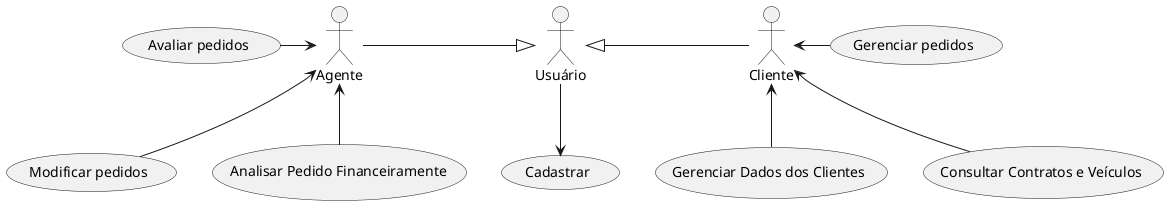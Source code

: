 @startuml

"Cliente" as c
c <-right- (UC2)
c <-- (UC5)
c <-- (UC6)

"Agente" as a
a <-- (UC3)
a <-left- (UC4)
a <-down- (UC7)

"Usuário" as user
user -down-> (UC1)

user <|-right- c
user <|-left- a

"Cadastrar" as (UC1)
"Gerenciar pedidos" as (UC2)
"Modificar pedidos" as (UC3)
"Avaliar pedidos" as (UC4)
"Gerenciar Dados dos Clientes" as (UC5)
"Consultar Contratos e Veículos" as (UC6)
"Analisar Pedido Financeiramente" as (UC7)

@enduml
